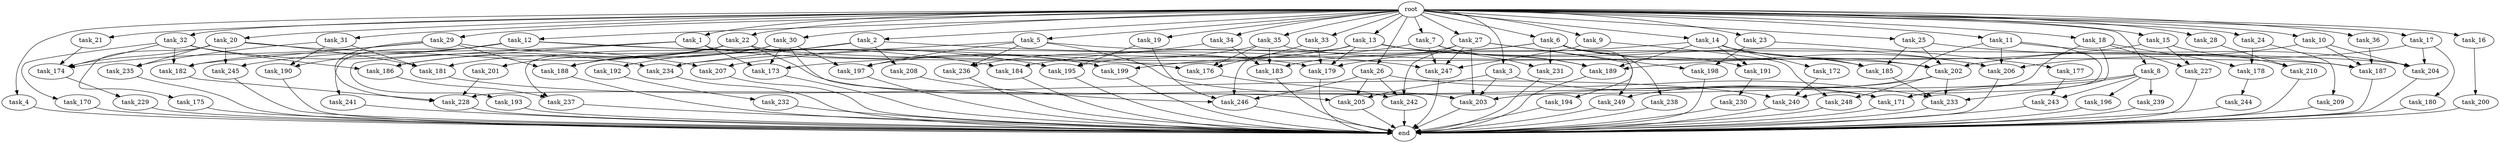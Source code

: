 digraph G {
  task_208 [size="858993459.200000"];
  task_9 [size="1.024000"];
  task_191 [size="1408749273.088000"];
  task_247 [size="1889785610.240000"];
  task_27 [size="1.024000"];
  task_198 [size="111669149.696000"];
  task_4 [size="1.024000"];
  task_2 [size="1.024000"];
  task_13 [size="1.024000"];
  task_182 [size="558345748.480000"];
  task_207 [size="687194767.360000"];
  task_186 [size="927712935.936000"];
  task_177 [size="77309411.328000"];
  task_228 [size="1898375544.832000"];
  task_245 [size="584115552.256000"];
  task_6 [size="1.024000"];
  task_32 [size="1.024000"];
  task_175 [size="549755813.888000"];
  task_179 [size="1322849927.168000"];
  task_189 [size="1374389534.720000"];
  task_188 [size="1340029796.352000"];
  task_231 [size="996432412.672000"];
  task_33 [size="1.024000"];
  task_183 [size="1589137899.520000"];
  task_242 [size="1314259992.576000"];
  task_14 [size="1.024000"];
  task_36 [size="1.024000"];
  task_16 [size="1.024000"];
  task_185 [size="1108101562.368000"];
  task_249 [size="343597383.680000"];
  task_243 [size="446676598.784000"];
  task_170 [size="34359738.368000"];
  task_15 [size="1.024000"];
  task_10 [size="1.024000"];
  task_173 [size="1855425871.872000"];
  task_29 [size="1.024000"];
  task_236 [size="1073741824.000000"];
  task_240 [size="1133871366.144000"];
  task_209 [size="34359738.368000"];
  task_235 [size="970662608.896000"];
  task_190 [size="635655159.808000"];
  task_199 [size="171798691.840000"];
  task_237 [size="996432412.672000"];
  task_26 [size="1.024000"];
  task_25 [size="1.024000"];
  task_31 [size="1.024000"];
  task_201 [size="34359738.368000"];
  end [size="0.000000"];
  task_227 [size="584115552.256000"];
  task_192 [size="858993459.200000"];
  task_19 [size="1.024000"];
  task_180 [size="420906795.008000"];
  task_18 [size="1.024000"];
  task_12 [size="1.024000"];
  task_230 [size="420906795.008000"];
  task_210 [size="584115552.256000"];
  task_171 [size="979252543.488000"];
  task_238 [size="858993459.200000"];
  task_197 [size="1047972020.224000"];
  task_241 [size="214748364.800000"];
  task_229 [size="77309411.328000"];
  task_202 [size="2087354105.856000"];
  task_246 [size="2241972928.512000"];
  task_184 [size="1168231104.512000"];
  task_174 [size="1589137899.520000"];
  task_21 [size="1.024000"];
  task_244 [size="77309411.328000"];
  task_196 [size="309237645.312000"];
  task_187 [size="2010044694.528000"];
  task_23 [size="1.024000"];
  task_176 [size="1975684956.160000"];
  root [size="0.000000"];
  task_5 [size="1.024000"];
  task_195 [size="901943132.160000"];
  task_193 [size="858993459.200000"];
  task_11 [size="1.024000"];
  task_194 [size="858993459.200000"];
  task_234 [size="1108101562.368000"];
  task_200 [size="77309411.328000"];
  task_3 [size="1.024000"];
  task_239 [size="309237645.312000"];
  task_206 [size="2276332666.880000"];
  task_232 [size="214748364.800000"];
  task_22 [size="1.024000"];
  task_28 [size="1.024000"];
  task_7 [size="1.024000"];
  task_34 [size="1.024000"];
  task_233 [size="1340029796.352000"];
  task_17 [size="1.024000"];
  task_248 [size="1168231104.512000"];
  task_20 [size="1.024000"];
  task_178 [size="68719476.736000"];
  task_205 [size="1030792151.040000"];
  task_1 [size="1.024000"];
  task_181 [size="1108101562.368000"];
  task_204 [size="1915555414.016000"];
  task_172 [size="549755813.888000"];
  task_35 [size="1.024000"];
  task_30 [size="1.024000"];
  task_203 [size="412316860.416000"];
  task_24 [size="1.024000"];
  task_8 [size="1.024000"];

  task_208 -> task_246 [size="679477248.000000"];
  task_9 -> task_247 [size="838860800.000000"];
  task_9 -> task_248 [size="838860800.000000"];
  task_191 -> task_230 [size="411041792.000000"];
  task_247 -> end [size="1.000000"];
  task_27 -> task_198 [size="33554432.000000"];
  task_27 -> task_249 [size="33554432.000000"];
  task_27 -> task_203 [size="33554432.000000"];
  task_27 -> task_242 [size="33554432.000000"];
  task_27 -> task_183 [size="33554432.000000"];
  task_27 -> task_247 [size="33554432.000000"];
  task_198 -> end [size="1.000000"];
  task_4 -> end [size="1.000000"];
  task_2 -> task_234 [size="838860800.000000"];
  task_2 -> task_247 [size="838860800.000000"];
  task_2 -> task_192 [size="838860800.000000"];
  task_2 -> task_188 [size="838860800.000000"];
  task_2 -> task_208 [size="838860800.000000"];
  task_13 -> task_189 [size="134217728.000000"];
  task_13 -> task_185 [size="134217728.000000"];
  task_13 -> task_179 [size="134217728.000000"];
  task_13 -> task_206 [size="134217728.000000"];
  task_13 -> task_246 [size="134217728.000000"];
  task_13 -> task_195 [size="134217728.000000"];
  task_13 -> task_207 [size="134217728.000000"];
  task_182 -> task_228 [size="838860800.000000"];
  task_207 -> end [size="1.000000"];
  task_186 -> task_237 [size="838860800.000000"];
  task_177 -> task_243 [size="134217728.000000"];
  task_228 -> end [size="1.000000"];
  task_245 -> end [size="1.000000"];
  task_6 -> task_231 [size="838860800.000000"];
  task_6 -> task_184 [size="838860800.000000"];
  task_6 -> task_206 [size="838860800.000000"];
  task_6 -> task_191 [size="838860800.000000"];
  task_6 -> task_194 [size="838860800.000000"];
  task_6 -> task_238 [size="838860800.000000"];
  task_6 -> task_173 [size="838860800.000000"];
  task_32 -> task_186 [size="33554432.000000"];
  task_32 -> task_182 [size="33554432.000000"];
  task_32 -> task_170 [size="33554432.000000"];
  task_32 -> task_174 [size="33554432.000000"];
  task_32 -> task_234 [size="33554432.000000"];
  task_175 -> end [size="1.000000"];
  task_179 -> end [size="1.000000"];
  task_189 -> end [size="1.000000"];
  task_188 -> end [size="1.000000"];
  task_231 -> end [size="1.000000"];
  task_33 -> task_176 [size="411041792.000000"];
  task_33 -> task_179 [size="411041792.000000"];
  task_183 -> end [size="1.000000"];
  task_242 -> end [size="1.000000"];
  task_14 -> task_189 [size="536870912.000000"];
  task_14 -> task_185 [size="536870912.000000"];
  task_14 -> task_179 [size="536870912.000000"];
  task_14 -> task_191 [size="536870912.000000"];
  task_14 -> task_172 [size="536870912.000000"];
  task_14 -> task_202 [size="536870912.000000"];
  task_36 -> task_187 [size="679477248.000000"];
  task_16 -> task_200 [size="75497472.000000"];
  task_185 -> task_233 [size="134217728.000000"];
  task_249 -> end [size="1.000000"];
  task_243 -> end [size="1.000000"];
  task_170 -> end [size="1.000000"];
  task_15 -> task_227 [size="536870912.000000"];
  task_15 -> task_189 [size="536870912.000000"];
  task_15 -> task_210 [size="536870912.000000"];
  task_10 -> task_187 [size="838860800.000000"];
  task_10 -> task_204 [size="838860800.000000"];
  task_10 -> task_206 [size="838860800.000000"];
  task_173 -> end [size="1.000000"];
  task_29 -> task_182 [size="301989888.000000"];
  task_29 -> task_184 [size="301989888.000000"];
  task_29 -> task_174 [size="301989888.000000"];
  task_29 -> task_188 [size="301989888.000000"];
  task_29 -> task_228 [size="301989888.000000"];
  task_236 -> end [size="1.000000"];
  task_240 -> end [size="1.000000"];
  task_209 -> end [size="1.000000"];
  task_235 -> end [size="1.000000"];
  task_190 -> end [size="1.000000"];
  task_199 -> end [size="1.000000"];
  task_237 -> end [size="1.000000"];
  task_26 -> task_246 [size="838860800.000000"];
  task_26 -> task_242 [size="838860800.000000"];
  task_26 -> task_233 [size="838860800.000000"];
  task_26 -> task_205 [size="838860800.000000"];
  task_25 -> task_187 [size="411041792.000000"];
  task_25 -> task_185 [size="411041792.000000"];
  task_25 -> task_202 [size="411041792.000000"];
  task_31 -> task_235 [size="411041792.000000"];
  task_31 -> task_181 [size="411041792.000000"];
  task_31 -> task_190 [size="411041792.000000"];
  task_201 -> task_228 [size="301989888.000000"];
  task_227 -> end [size="1.000000"];
  task_192 -> task_232 [size="209715200.000000"];
  task_19 -> task_195 [size="536870912.000000"];
  task_19 -> task_246 [size="536870912.000000"];
  task_180 -> end [size="1.000000"];
  task_18 -> task_227 [size="33554432.000000"];
  task_18 -> task_240 [size="33554432.000000"];
  task_18 -> task_233 [size="33554432.000000"];
  task_18 -> task_178 [size="33554432.000000"];
  task_12 -> task_195 [size="209715200.000000"];
  task_12 -> task_182 [size="209715200.000000"];
  task_12 -> task_241 [size="209715200.000000"];
  task_12 -> task_179 [size="209715200.000000"];
  task_12 -> task_190 [size="209715200.000000"];
  task_230 -> end [size="1.000000"];
  task_210 -> end [size="1.000000"];
  task_171 -> end [size="1.000000"];
  task_238 -> end [size="1.000000"];
  task_197 -> end [size="1.000000"];
  task_241 -> end [size="1.000000"];
  task_229 -> end [size="1.000000"];
  task_202 -> task_233 [size="301989888.000000"];
  task_202 -> task_249 [size="301989888.000000"];
  task_202 -> task_248 [size="301989888.000000"];
  task_246 -> end [size="1.000000"];
  task_184 -> end [size="1.000000"];
  task_174 -> task_229 [size="75497472.000000"];
  task_21 -> task_174 [size="679477248.000000"];
  task_244 -> end [size="1.000000"];
  task_196 -> end [size="1.000000"];
  task_187 -> end [size="1.000000"];
  task_23 -> task_198 [size="75497472.000000"];
  task_23 -> task_177 [size="75497472.000000"];
  task_176 -> task_242 [size="411041792.000000"];
  root -> task_12 [size="1.000000"];
  root -> task_36 [size="1.000000"];
  root -> task_16 [size="1.000000"];
  root -> task_9 [size="1.000000"];
  root -> task_1 [size="1.000000"];
  root -> task_11 [size="1.000000"];
  root -> task_22 [size="1.000000"];
  root -> task_7 [size="1.000000"];
  root -> task_28 [size="1.000000"];
  root -> task_4 [size="1.000000"];
  root -> task_34 [size="1.000000"];
  root -> task_2 [size="1.000000"];
  root -> task_15 [size="1.000000"];
  root -> task_10 [size="1.000000"];
  root -> task_29 [size="1.000000"];
  root -> task_21 [size="1.000000"];
  root -> task_17 [size="1.000000"];
  root -> task_18 [size="1.000000"];
  root -> task_27 [size="1.000000"];
  root -> task_20 [size="1.000000"];
  root -> task_23 [size="1.000000"];
  root -> task_6 [size="1.000000"];
  root -> task_32 [size="1.000000"];
  root -> task_5 [size="1.000000"];
  root -> task_26 [size="1.000000"];
  root -> task_25 [size="1.000000"];
  root -> task_8 [size="1.000000"];
  root -> task_35 [size="1.000000"];
  root -> task_13 [size="1.000000"];
  root -> task_30 [size="1.000000"];
  root -> task_19 [size="1.000000"];
  root -> task_33 [size="1.000000"];
  root -> task_24 [size="1.000000"];
  root -> task_3 [size="1.000000"];
  root -> task_31 [size="1.000000"];
  root -> task_14 [size="1.000000"];
  task_5 -> task_234 [size="209715200.000000"];
  task_5 -> task_204 [size="209715200.000000"];
  task_5 -> task_197 [size="209715200.000000"];
  task_5 -> task_171 [size="209715200.000000"];
  task_5 -> task_236 [size="209715200.000000"];
  task_195 -> end [size="1.000000"];
  task_193 -> end [size="1.000000"];
  task_11 -> task_204 [size="411041792.000000"];
  task_11 -> task_171 [size="411041792.000000"];
  task_11 -> task_206 [size="411041792.000000"];
  task_11 -> task_228 [size="411041792.000000"];
  task_194 -> end [size="1.000000"];
  task_234 -> end [size="1.000000"];
  task_200 -> end [size="1.000000"];
  task_3 -> task_203 [size="33554432.000000"];
  task_3 -> task_171 [size="33554432.000000"];
  task_3 -> task_205 [size="33554432.000000"];
  task_239 -> end [size="1.000000"];
  task_206 -> end [size="1.000000"];
  task_232 -> end [size="1.000000"];
  task_22 -> task_187 [size="33554432.000000"];
  task_22 -> task_245 [size="33554432.000000"];
  task_22 -> task_201 [size="33554432.000000"];
  task_22 -> task_203 [size="33554432.000000"];
  task_22 -> task_199 [size="33554432.000000"];
  task_22 -> task_186 [size="33554432.000000"];
  task_22 -> task_188 [size="33554432.000000"];
  task_28 -> task_210 [size="33554432.000000"];
  task_7 -> task_189 [size="134217728.000000"];
  task_7 -> task_247 [size="134217728.000000"];
  task_7 -> task_199 [size="134217728.000000"];
  task_7 -> task_231 [size="134217728.000000"];
  task_34 -> task_183 [size="838860800.000000"];
  task_34 -> task_236 [size="838860800.000000"];
  task_233 -> end [size="1.000000"];
  task_17 -> task_204 [size="411041792.000000"];
  task_17 -> task_180 [size="411041792.000000"];
  task_17 -> task_202 [size="411041792.000000"];
  task_248 -> end [size="1.000000"];
  task_20 -> task_245 [size="536870912.000000"];
  task_20 -> task_235 [size="536870912.000000"];
  task_20 -> task_175 [size="536870912.000000"];
  task_20 -> task_207 [size="536870912.000000"];
  task_20 -> task_181 [size="536870912.000000"];
  task_20 -> task_174 [size="536870912.000000"];
  task_178 -> task_244 [size="75497472.000000"];
  task_205 -> end [size="1.000000"];
  task_1 -> task_176 [size="838860800.000000"];
  task_1 -> task_186 [size="838860800.000000"];
  task_1 -> task_193 [size="838860800.000000"];
  task_1 -> task_173 [size="838860800.000000"];
  task_181 -> task_240 [size="536870912.000000"];
  task_204 -> end [size="1.000000"];
  task_172 -> task_240 [size="536870912.000000"];
  task_35 -> task_176 [size="679477248.000000"];
  task_35 -> task_183 [size="679477248.000000"];
  task_35 -> task_197 [size="679477248.000000"];
  task_35 -> task_202 [size="679477248.000000"];
  task_30 -> task_173 [size="134217728.000000"];
  task_30 -> task_205 [size="134217728.000000"];
  task_30 -> task_237 [size="134217728.000000"];
  task_30 -> task_181 [size="134217728.000000"];
  task_30 -> task_188 [size="134217728.000000"];
  task_30 -> task_197 [size="134217728.000000"];
  task_203 -> end [size="1.000000"];
  task_24 -> task_209 [size="33554432.000000"];
  task_24 -> task_178 [size="33554432.000000"];
  task_8 -> task_203 [size="301989888.000000"];
  task_8 -> task_243 [size="301989888.000000"];
  task_8 -> task_196 [size="301989888.000000"];
  task_8 -> task_171 [size="301989888.000000"];
  task_8 -> task_239 [size="301989888.000000"];
}
